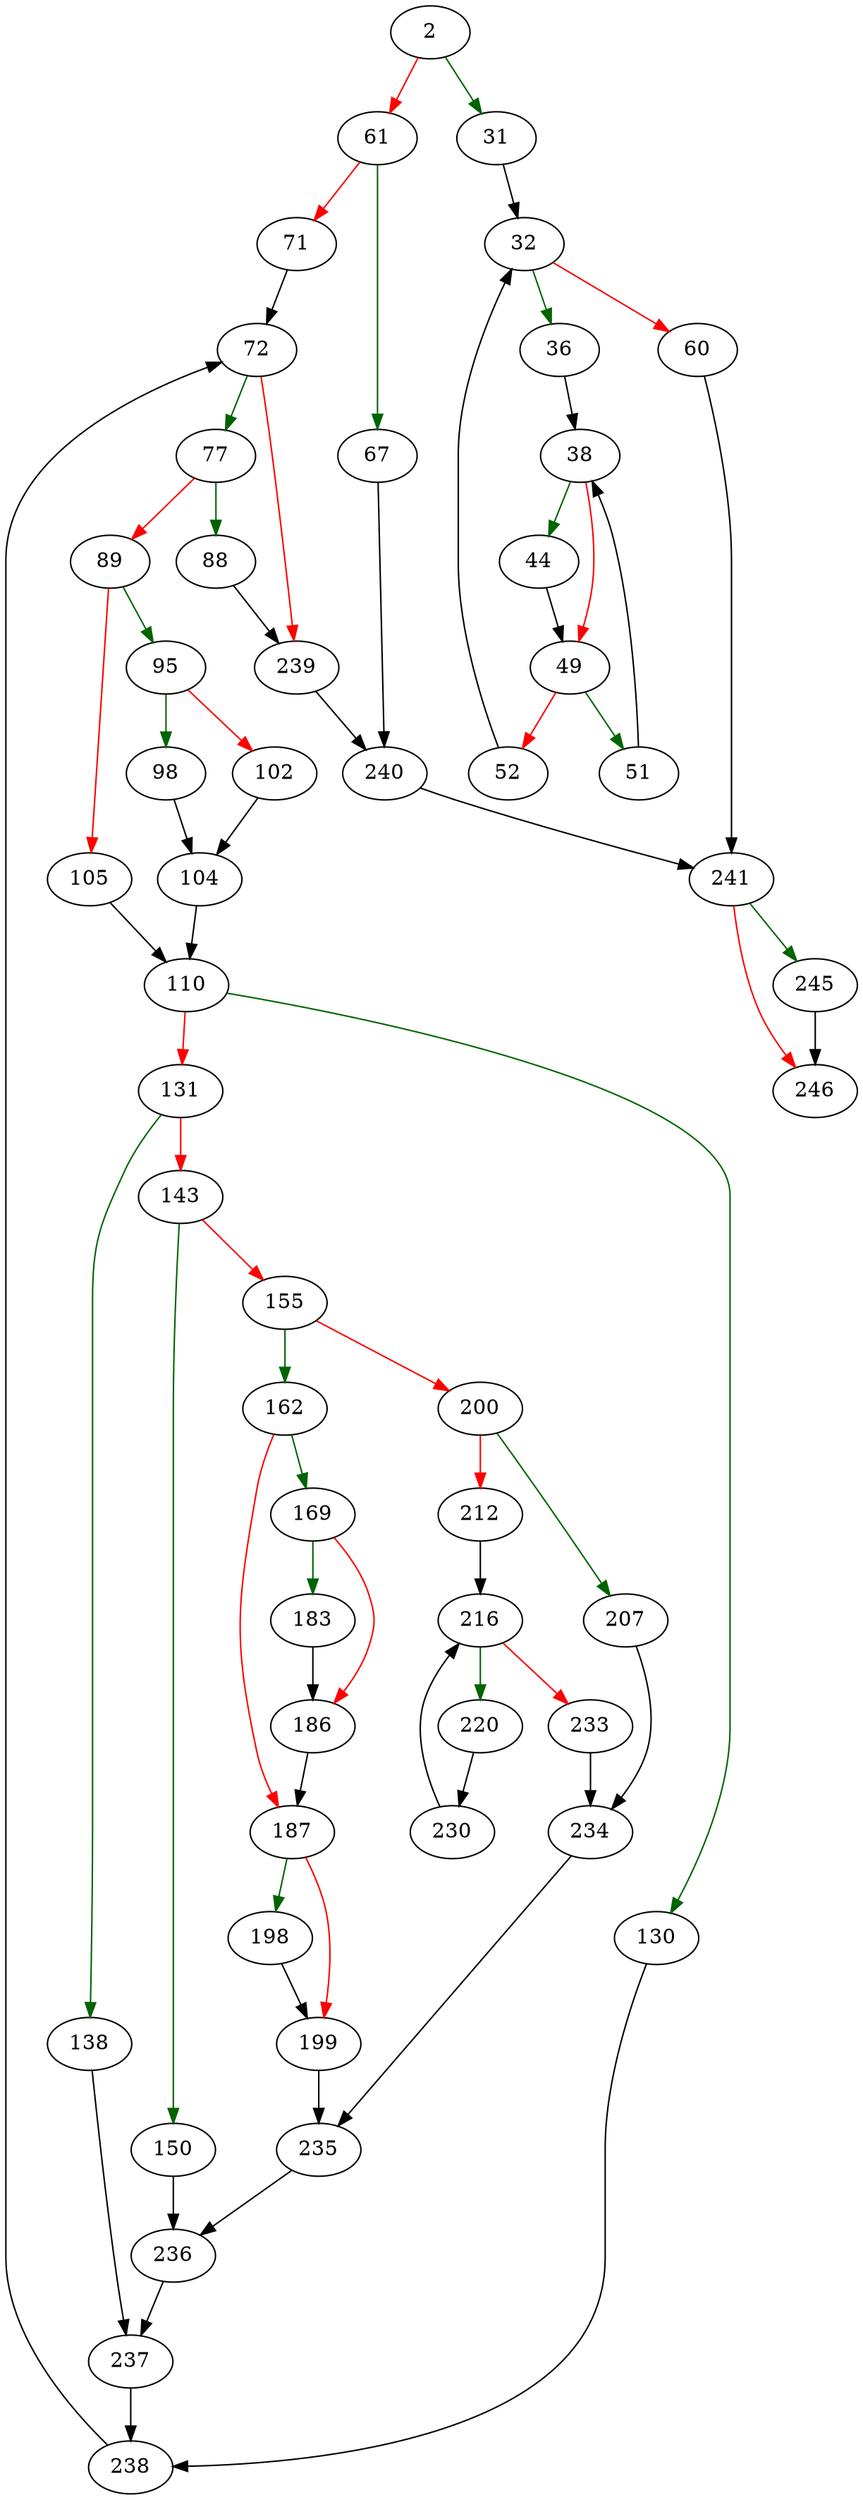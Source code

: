 strict digraph "sqlite3VdbeExpandSql" {
	// Node definitions.
	2 [entry=true];
	31;
	61;
	32;
	36;
	60;
	38;
	44;
	49;
	51;
	52;
	241;
	67;
	71;
	240;
	72;
	77;
	239;
	88;
	89;
	95;
	105;
	98;
	102;
	104;
	110;
	130;
	131;
	238;
	138;
	143;
	237;
	150;
	155;
	236;
	162;
	200;
	169;
	187;
	183;
	186;
	198;
	199;
	235;
	207;
	212;
	234;
	216;
	220;
	233;
	230;
	245;
	246;

	// Edge definitions.
	2 -> 31 [
		color=darkgreen
		cond=true
	];
	2 -> 61 [
		color=red
		cond=false
	];
	31 -> 32;
	61 -> 67 [
		color=darkgreen
		cond=true
	];
	61 -> 71 [
		color=red
		cond=false
	];
	32 -> 36 [
		color=darkgreen
		cond=true
	];
	32 -> 60 [
		color=red
		cond=false
	];
	36 -> 38;
	60 -> 241;
	38 -> 44 [
		color=darkgreen
		cond=true
	];
	38 -> 49 [
		color=red
		cond=false
	];
	44 -> 49;
	49 -> 51 [
		color=darkgreen
		cond=true
	];
	49 -> 52 [
		color=red
		cond=false
	];
	51 -> 38;
	52 -> 32;
	241 -> 245 [
		color=darkgreen
		cond=true
	];
	241 -> 246 [
		color=red
		cond=false
	];
	67 -> 240;
	71 -> 72;
	240 -> 241;
	72 -> 77 [
		color=darkgreen
		cond=true
	];
	72 -> 239 [
		color=red
		cond=false
	];
	77 -> 88 [
		color=darkgreen
		cond=true
	];
	77 -> 89 [
		color=red
		cond=false
	];
	239 -> 240;
	88 -> 239;
	89 -> 95 [
		color=darkgreen
		cond=true
	];
	89 -> 105 [
		color=red
		cond=false
	];
	95 -> 98 [
		color=darkgreen
		cond=true
	];
	95 -> 102 [
		color=red
		cond=false
	];
	105 -> 110;
	98 -> 104;
	102 -> 104;
	104 -> 110;
	110 -> 130 [
		color=darkgreen
		cond=true
	];
	110 -> 131 [
		color=red
		cond=false
	];
	130 -> 238;
	131 -> 138 [
		color=darkgreen
		cond=true
	];
	131 -> 143 [
		color=red
		cond=false
	];
	238 -> 72;
	138 -> 237;
	143 -> 150 [
		color=darkgreen
		cond=true
	];
	143 -> 155 [
		color=red
		cond=false
	];
	237 -> 238;
	150 -> 236;
	155 -> 162 [
		color=darkgreen
		cond=true
	];
	155 -> 200 [
		color=red
		cond=false
	];
	236 -> 237;
	162 -> 169 [
		color=darkgreen
		cond=true
	];
	162 -> 187 [
		color=red
		cond=false
	];
	200 -> 207 [
		color=darkgreen
		cond=true
	];
	200 -> 212 [
		color=red
		cond=false
	];
	169 -> 183 [
		color=darkgreen
		cond=true
	];
	169 -> 186 [
		color=red
		cond=false
	];
	187 -> 198 [
		color=darkgreen
		cond=true
	];
	187 -> 199 [
		color=red
		cond=false
	];
	183 -> 186;
	186 -> 187;
	198 -> 199;
	199 -> 235;
	235 -> 236;
	207 -> 234;
	212 -> 216;
	234 -> 235;
	216 -> 220 [
		color=darkgreen
		cond=true
	];
	216 -> 233 [
		color=red
		cond=false
	];
	220 -> 230;
	233 -> 234;
	230 -> 216;
	245 -> 246;
}